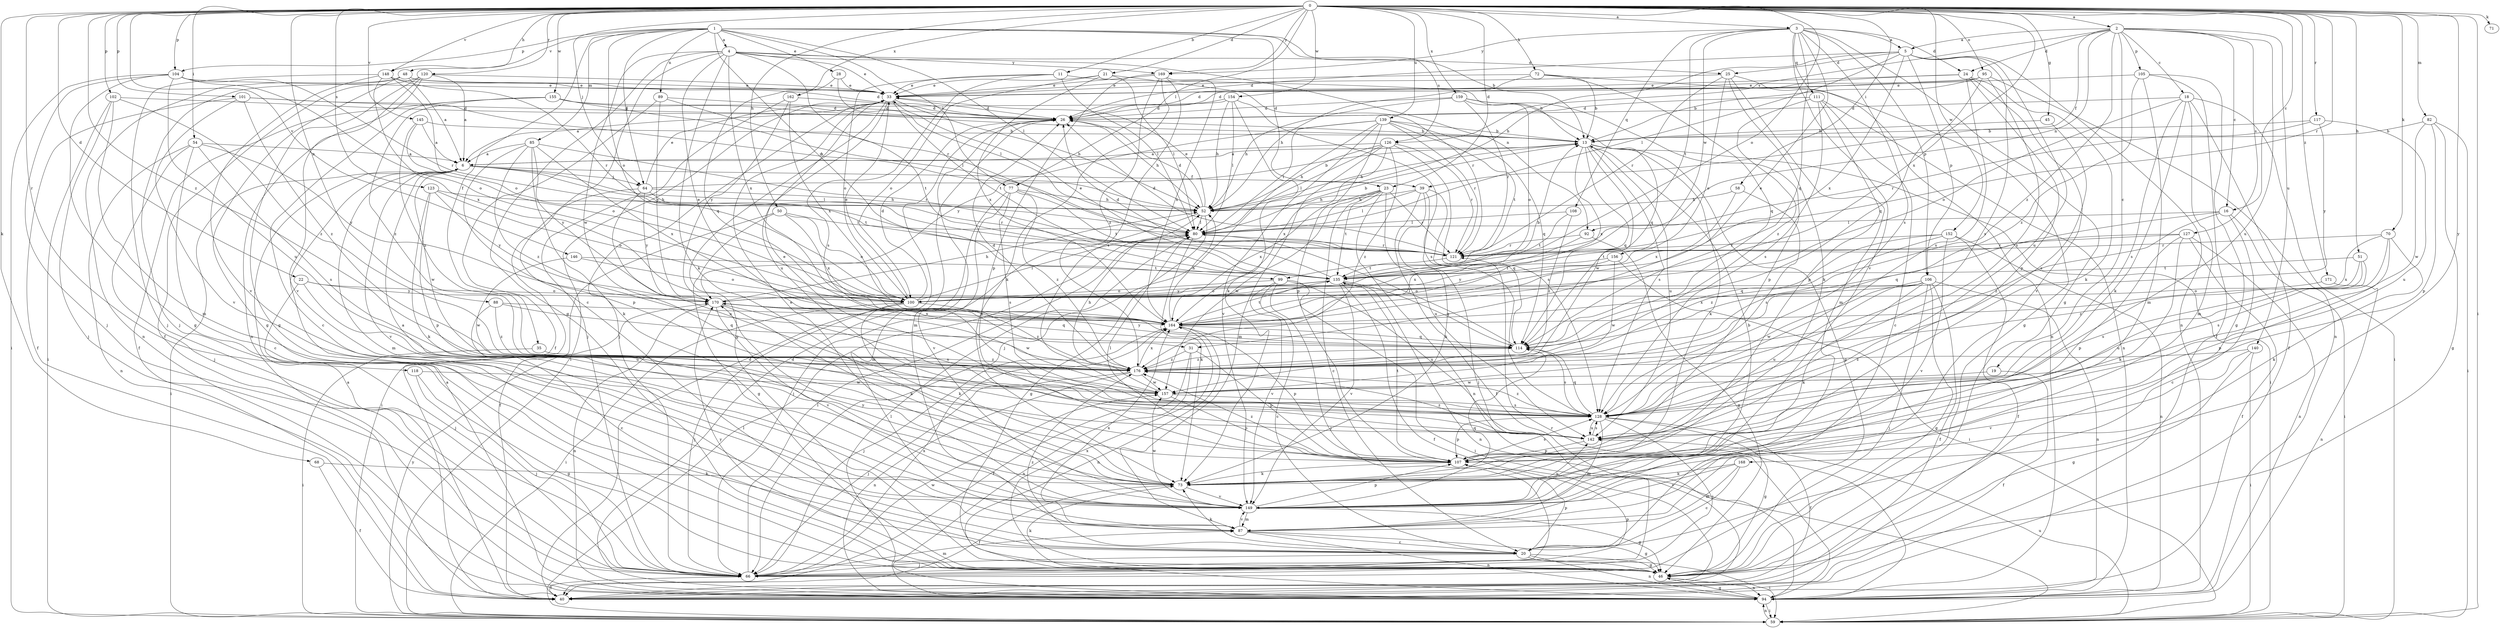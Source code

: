 strict digraph  {
0;
1;
2;
3;
4;
5;
6;
11;
13;
16;
18;
19;
20;
21;
22;
23;
24;
25;
26;
28;
31;
33;
35;
39;
40;
45;
46;
48;
50;
51;
52;
54;
58;
59;
64;
66;
68;
70;
71;
72;
73;
77;
80;
82;
85;
87;
88;
89;
92;
94;
95;
99;
100;
101;
102;
104;
105;
106;
107;
108;
111;
114;
117;
118;
120;
121;
123;
126;
127;
128;
135;
139;
140;
142;
145;
146;
148;
149;
152;
154;
155;
156;
157;
159;
162;
164;
168;
169;
170;
171;
176;
0 -> 2  [label=a];
0 -> 3  [label=a];
0 -> 11  [label=b];
0 -> 16  [label=c];
0 -> 21  [label=d];
0 -> 22  [label=d];
0 -> 23  [label=d];
0 -> 45  [label=g];
0 -> 48  [label=h];
0 -> 50  [label=h];
0 -> 51  [label=h];
0 -> 54  [label=i];
0 -> 58  [label=i];
0 -> 59  [label=i];
0 -> 64  [label=j];
0 -> 68  [label=k];
0 -> 70  [label=k];
0 -> 71  [label=k];
0 -> 72  [label=k];
0 -> 77  [label=l];
0 -> 82  [label=m];
0 -> 88  [label=n];
0 -> 95  [label=o];
0 -> 99  [label=o];
0 -> 101  [label=p];
0 -> 102  [label=p];
0 -> 104  [label=p];
0 -> 117  [label=r];
0 -> 118  [label=r];
0 -> 120  [label=r];
0 -> 121  [label=r];
0 -> 123  [label=s];
0 -> 139  [label=u];
0 -> 145  [label=v];
0 -> 146  [label=v];
0 -> 148  [label=v];
0 -> 152  [label=w];
0 -> 154  [label=w];
0 -> 155  [label=w];
0 -> 159  [label=x];
0 -> 162  [label=x];
0 -> 164  [label=x];
0 -> 168  [label=y];
0 -> 169  [label=y];
0 -> 171  [label=z];
0 -> 176  [label=z];
1 -> 4  [label=a];
1 -> 13  [label=b];
1 -> 23  [label=d];
1 -> 28  [label=e];
1 -> 35  [label=f];
1 -> 64  [label=j];
1 -> 77  [label=l];
1 -> 80  [label=l];
1 -> 85  [label=m];
1 -> 89  [label=n];
1 -> 99  [label=o];
1 -> 100  [label=o];
1 -> 104  [label=p];
1 -> 126  [label=s];
1 -> 148  [label=v];
2 -> 5  [label=a];
2 -> 16  [label=c];
2 -> 18  [label=c];
2 -> 19  [label=c];
2 -> 24  [label=d];
2 -> 39  [label=f];
2 -> 92  [label=n];
2 -> 105  [label=p];
2 -> 126  [label=s];
2 -> 127  [label=s];
2 -> 140  [label=u];
2 -> 142  [label=u];
2 -> 176  [label=z];
3 -> 5  [label=a];
3 -> 24  [label=d];
3 -> 31  [label=e];
3 -> 46  [label=g];
3 -> 106  [label=p];
3 -> 108  [label=q];
3 -> 111  [label=q];
3 -> 114  [label=q];
3 -> 128  [label=s];
3 -> 135  [label=t];
3 -> 149  [label=v];
3 -> 156  [label=w];
3 -> 169  [label=y];
4 -> 20  [label=c];
4 -> 25  [label=d];
4 -> 31  [label=e];
4 -> 33  [label=e];
4 -> 46  [label=g];
4 -> 73  [label=k];
4 -> 92  [label=n];
4 -> 121  [label=r];
4 -> 157  [label=w];
4 -> 164  [label=x];
4 -> 169  [label=y];
5 -> 25  [label=d];
5 -> 26  [label=d];
5 -> 52  [label=h];
5 -> 80  [label=l];
5 -> 94  [label=n];
5 -> 106  [label=p];
5 -> 128  [label=s];
5 -> 142  [label=u];
5 -> 164  [label=x];
6 -> 39  [label=f];
6 -> 59  [label=i];
6 -> 64  [label=j];
6 -> 80  [label=l];
6 -> 87  [label=m];
6 -> 135  [label=t];
6 -> 149  [label=v];
6 -> 157  [label=w];
11 -> 13  [label=b];
11 -> 33  [label=e];
11 -> 80  [label=l];
11 -> 100  [label=o];
11 -> 128  [label=s];
13 -> 6  [label=a];
13 -> 46  [label=g];
13 -> 52  [label=h];
13 -> 59  [label=i];
13 -> 73  [label=k];
13 -> 114  [label=q];
13 -> 128  [label=s];
13 -> 142  [label=u];
13 -> 157  [label=w];
13 -> 164  [label=x];
16 -> 20  [label=c];
16 -> 59  [label=i];
16 -> 80  [label=l];
16 -> 114  [label=q];
16 -> 176  [label=z];
18 -> 26  [label=d];
18 -> 40  [label=f];
18 -> 59  [label=i];
18 -> 73  [label=k];
18 -> 87  [label=m];
18 -> 100  [label=o];
18 -> 128  [label=s];
19 -> 40  [label=f];
19 -> 157  [label=w];
20 -> 46  [label=g];
20 -> 59  [label=i];
20 -> 66  [label=j];
20 -> 73  [label=k];
20 -> 94  [label=n];
20 -> 107  [label=p];
20 -> 176  [label=z];
21 -> 33  [label=e];
21 -> 80  [label=l];
21 -> 100  [label=o];
21 -> 121  [label=r];
21 -> 164  [label=x];
22 -> 66  [label=j];
22 -> 100  [label=o];
22 -> 142  [label=u];
22 -> 170  [label=y];
23 -> 20  [label=c];
23 -> 52  [label=h];
23 -> 94  [label=n];
23 -> 121  [label=r];
23 -> 135  [label=t];
23 -> 142  [label=u];
23 -> 157  [label=w];
23 -> 164  [label=x];
24 -> 26  [label=d];
24 -> 33  [label=e];
24 -> 73  [label=k];
24 -> 107  [label=p];
24 -> 128  [label=s];
24 -> 149  [label=v];
25 -> 33  [label=e];
25 -> 73  [label=k];
25 -> 87  [label=m];
25 -> 94  [label=n];
25 -> 100  [label=o];
25 -> 121  [label=r];
26 -> 13  [label=b];
26 -> 52  [label=h];
26 -> 87  [label=m];
28 -> 33  [label=e];
28 -> 80  [label=l];
28 -> 114  [label=q];
31 -> 40  [label=f];
31 -> 94  [label=n];
31 -> 107  [label=p];
31 -> 176  [label=z];
33 -> 26  [label=d];
33 -> 46  [label=g];
33 -> 52  [label=h];
33 -> 59  [label=i];
33 -> 66  [label=j];
33 -> 135  [label=t];
33 -> 142  [label=u];
35 -> 59  [label=i];
35 -> 176  [label=z];
39 -> 40  [label=f];
39 -> 52  [label=h];
39 -> 66  [label=j];
39 -> 73  [label=k];
39 -> 80  [label=l];
39 -> 114  [label=q];
40 -> 6  [label=a];
40 -> 26  [label=d];
45 -> 13  [label=b];
45 -> 128  [label=s];
46 -> 73  [label=k];
46 -> 94  [label=n];
46 -> 164  [label=x];
46 -> 170  [label=y];
48 -> 6  [label=a];
48 -> 26  [label=d];
48 -> 33  [label=e];
48 -> 46  [label=g];
48 -> 66  [label=j];
48 -> 94  [label=n];
50 -> 40  [label=f];
50 -> 46  [label=g];
50 -> 80  [label=l];
50 -> 100  [label=o];
50 -> 164  [label=x];
51 -> 128  [label=s];
51 -> 135  [label=t];
51 -> 142  [label=u];
51 -> 176  [label=z];
52 -> 26  [label=d];
52 -> 33  [label=e];
52 -> 46  [label=g];
52 -> 66  [label=j];
52 -> 80  [label=l];
54 -> 6  [label=a];
54 -> 20  [label=c];
54 -> 66  [label=j];
54 -> 94  [label=n];
54 -> 128  [label=s];
54 -> 170  [label=y];
58 -> 52  [label=h];
58 -> 128  [label=s];
58 -> 164  [label=x];
59 -> 80  [label=l];
59 -> 94  [label=n];
59 -> 142  [label=u];
59 -> 170  [label=y];
64 -> 13  [label=b];
64 -> 33  [label=e];
64 -> 52  [label=h];
64 -> 59  [label=i];
64 -> 121  [label=r];
64 -> 142  [label=u];
64 -> 170  [label=y];
66 -> 40  [label=f];
66 -> 80  [label=l];
66 -> 87  [label=m];
66 -> 107  [label=p];
66 -> 157  [label=w];
66 -> 164  [label=x];
68 -> 40  [label=f];
68 -> 73  [label=k];
70 -> 73  [label=k];
70 -> 107  [label=p];
70 -> 121  [label=r];
70 -> 128  [label=s];
70 -> 164  [label=x];
72 -> 13  [label=b];
72 -> 33  [label=e];
72 -> 46  [label=g];
72 -> 52  [label=h];
72 -> 114  [label=q];
73 -> 6  [label=a];
73 -> 40  [label=f];
73 -> 149  [label=v];
77 -> 52  [label=h];
77 -> 87  [label=m];
77 -> 128  [label=s];
77 -> 135  [label=t];
77 -> 149  [label=v];
77 -> 176  [label=z];
80 -> 13  [label=b];
80 -> 73  [label=k];
80 -> 121  [label=r];
82 -> 13  [label=b];
82 -> 46  [label=g];
82 -> 59  [label=i];
82 -> 107  [label=p];
82 -> 157  [label=w];
85 -> 6  [label=a];
85 -> 73  [label=k];
85 -> 107  [label=p];
85 -> 121  [label=r];
85 -> 164  [label=x];
85 -> 170  [label=y];
85 -> 176  [label=z];
87 -> 20  [label=c];
87 -> 46  [label=g];
87 -> 94  [label=n];
87 -> 149  [label=v];
87 -> 164  [label=x];
88 -> 20  [label=c];
88 -> 114  [label=q];
88 -> 164  [label=x];
88 -> 176  [label=z];
89 -> 26  [label=d];
89 -> 40  [label=f];
89 -> 135  [label=t];
89 -> 170  [label=y];
92 -> 46  [label=g];
92 -> 121  [label=r];
92 -> 164  [label=x];
94 -> 6  [label=a];
94 -> 26  [label=d];
94 -> 46  [label=g];
94 -> 59  [label=i];
94 -> 80  [label=l];
94 -> 121  [label=r];
95 -> 13  [label=b];
95 -> 26  [label=d];
95 -> 33  [label=e];
95 -> 94  [label=n];
95 -> 114  [label=q];
95 -> 128  [label=s];
99 -> 20  [label=c];
99 -> 59  [label=i];
99 -> 66  [label=j];
99 -> 100  [label=o];
99 -> 142  [label=u];
99 -> 149  [label=v];
100 -> 13  [label=b];
100 -> 26  [label=d];
100 -> 33  [label=e];
100 -> 59  [label=i];
100 -> 66  [label=j];
100 -> 73  [label=k];
100 -> 80  [label=l];
100 -> 176  [label=z];
101 -> 26  [label=d];
101 -> 40  [label=f];
101 -> 52  [label=h];
101 -> 149  [label=v];
101 -> 176  [label=z];
102 -> 26  [label=d];
102 -> 59  [label=i];
102 -> 66  [label=j];
102 -> 87  [label=m];
102 -> 176  [label=z];
104 -> 33  [label=e];
104 -> 46  [label=g];
104 -> 59  [label=i];
104 -> 66  [label=j];
104 -> 100  [label=o];
104 -> 121  [label=r];
104 -> 142  [label=u];
105 -> 33  [label=e];
105 -> 40  [label=f];
105 -> 46  [label=g];
105 -> 87  [label=m];
105 -> 176  [label=z];
106 -> 40  [label=f];
106 -> 46  [label=g];
106 -> 66  [label=j];
106 -> 73  [label=k];
106 -> 94  [label=n];
106 -> 100  [label=o];
106 -> 142  [label=u];
106 -> 157  [label=w];
106 -> 164  [label=x];
107 -> 73  [label=k];
107 -> 80  [label=l];
107 -> 128  [label=s];
107 -> 135  [label=t];
107 -> 176  [label=z];
108 -> 80  [label=l];
108 -> 135  [label=t];
108 -> 176  [label=z];
111 -> 20  [label=c];
111 -> 26  [label=d];
111 -> 94  [label=n];
111 -> 107  [label=p];
111 -> 128  [label=s];
111 -> 176  [label=z];
114 -> 80  [label=l];
114 -> 128  [label=s];
114 -> 170  [label=y];
114 -> 176  [label=z];
117 -> 13  [label=b];
117 -> 121  [label=r];
117 -> 142  [label=u];
117 -> 170  [label=y];
118 -> 46  [label=g];
118 -> 66  [label=j];
118 -> 157  [label=w];
120 -> 6  [label=a];
120 -> 33  [label=e];
120 -> 40  [label=f];
120 -> 46  [label=g];
120 -> 94  [label=n];
120 -> 149  [label=v];
121 -> 26  [label=d];
121 -> 135  [label=t];
123 -> 52  [label=h];
123 -> 73  [label=k];
123 -> 100  [label=o];
123 -> 107  [label=p];
123 -> 170  [label=y];
126 -> 6  [label=a];
126 -> 52  [label=h];
126 -> 80  [label=l];
126 -> 87  [label=m];
126 -> 121  [label=r];
126 -> 128  [label=s];
126 -> 164  [label=x];
126 -> 176  [label=z];
127 -> 40  [label=f];
127 -> 73  [label=k];
127 -> 94  [label=n];
127 -> 107  [label=p];
127 -> 121  [label=r];
127 -> 135  [label=t];
128 -> 33  [label=e];
128 -> 40  [label=f];
128 -> 46  [label=g];
128 -> 66  [label=j];
128 -> 87  [label=m];
128 -> 107  [label=p];
128 -> 114  [label=q];
128 -> 142  [label=u];
128 -> 176  [label=z];
135 -> 26  [label=d];
135 -> 33  [label=e];
135 -> 40  [label=f];
135 -> 94  [label=n];
135 -> 100  [label=o];
135 -> 114  [label=q];
135 -> 149  [label=v];
135 -> 170  [label=y];
139 -> 13  [label=b];
139 -> 66  [label=j];
139 -> 80  [label=l];
139 -> 107  [label=p];
139 -> 114  [label=q];
139 -> 121  [label=r];
139 -> 135  [label=t];
139 -> 149  [label=v];
139 -> 170  [label=y];
140 -> 46  [label=g];
140 -> 59  [label=i];
140 -> 149  [label=v];
140 -> 176  [label=z];
142 -> 107  [label=p];
142 -> 128  [label=s];
142 -> 176  [label=z];
145 -> 6  [label=a];
145 -> 13  [label=b];
145 -> 100  [label=o];
145 -> 176  [label=z];
146 -> 100  [label=o];
146 -> 135  [label=t];
146 -> 157  [label=w];
148 -> 33  [label=e];
148 -> 66  [label=j];
148 -> 100  [label=o];
148 -> 121  [label=r];
148 -> 149  [label=v];
148 -> 164  [label=x];
149 -> 13  [label=b];
149 -> 33  [label=e];
149 -> 46  [label=g];
149 -> 87  [label=m];
149 -> 107  [label=p];
149 -> 114  [label=q];
149 -> 142  [label=u];
149 -> 157  [label=w];
149 -> 170  [label=y];
152 -> 40  [label=f];
152 -> 94  [label=n];
152 -> 114  [label=q];
152 -> 121  [label=r];
152 -> 149  [label=v];
152 -> 176  [label=z];
154 -> 6  [label=a];
154 -> 26  [label=d];
154 -> 52  [label=h];
154 -> 73  [label=k];
154 -> 80  [label=l];
154 -> 128  [label=s];
155 -> 13  [label=b];
155 -> 20  [label=c];
155 -> 26  [label=d];
155 -> 40  [label=f];
155 -> 80  [label=l];
155 -> 176  [label=z];
156 -> 59  [label=i];
156 -> 135  [label=t];
156 -> 157  [label=w];
156 -> 170  [label=y];
157 -> 52  [label=h];
157 -> 107  [label=p];
157 -> 128  [label=s];
159 -> 26  [label=d];
159 -> 52  [label=h];
159 -> 100  [label=o];
159 -> 107  [label=p];
159 -> 114  [label=q];
159 -> 121  [label=r];
162 -> 26  [label=d];
162 -> 66  [label=j];
162 -> 164  [label=x];
162 -> 170  [label=y];
164 -> 52  [label=h];
164 -> 66  [label=j];
164 -> 94  [label=n];
164 -> 107  [label=p];
164 -> 114  [label=q];
164 -> 135  [label=t];
168 -> 20  [label=c];
168 -> 73  [label=k];
168 -> 87  [label=m];
168 -> 149  [label=v];
169 -> 33  [label=e];
169 -> 73  [label=k];
169 -> 107  [label=p];
169 -> 128  [label=s];
169 -> 164  [label=x];
169 -> 176  [label=z];
170 -> 52  [label=h];
170 -> 73  [label=k];
170 -> 94  [label=n];
170 -> 114  [label=q];
170 -> 128  [label=s];
170 -> 149  [label=v];
170 -> 157  [label=w];
170 -> 164  [label=x];
171 -> 94  [label=n];
171 -> 100  [label=o];
176 -> 26  [label=d];
176 -> 66  [label=j];
176 -> 94  [label=n];
176 -> 157  [label=w];
176 -> 164  [label=x];
}
